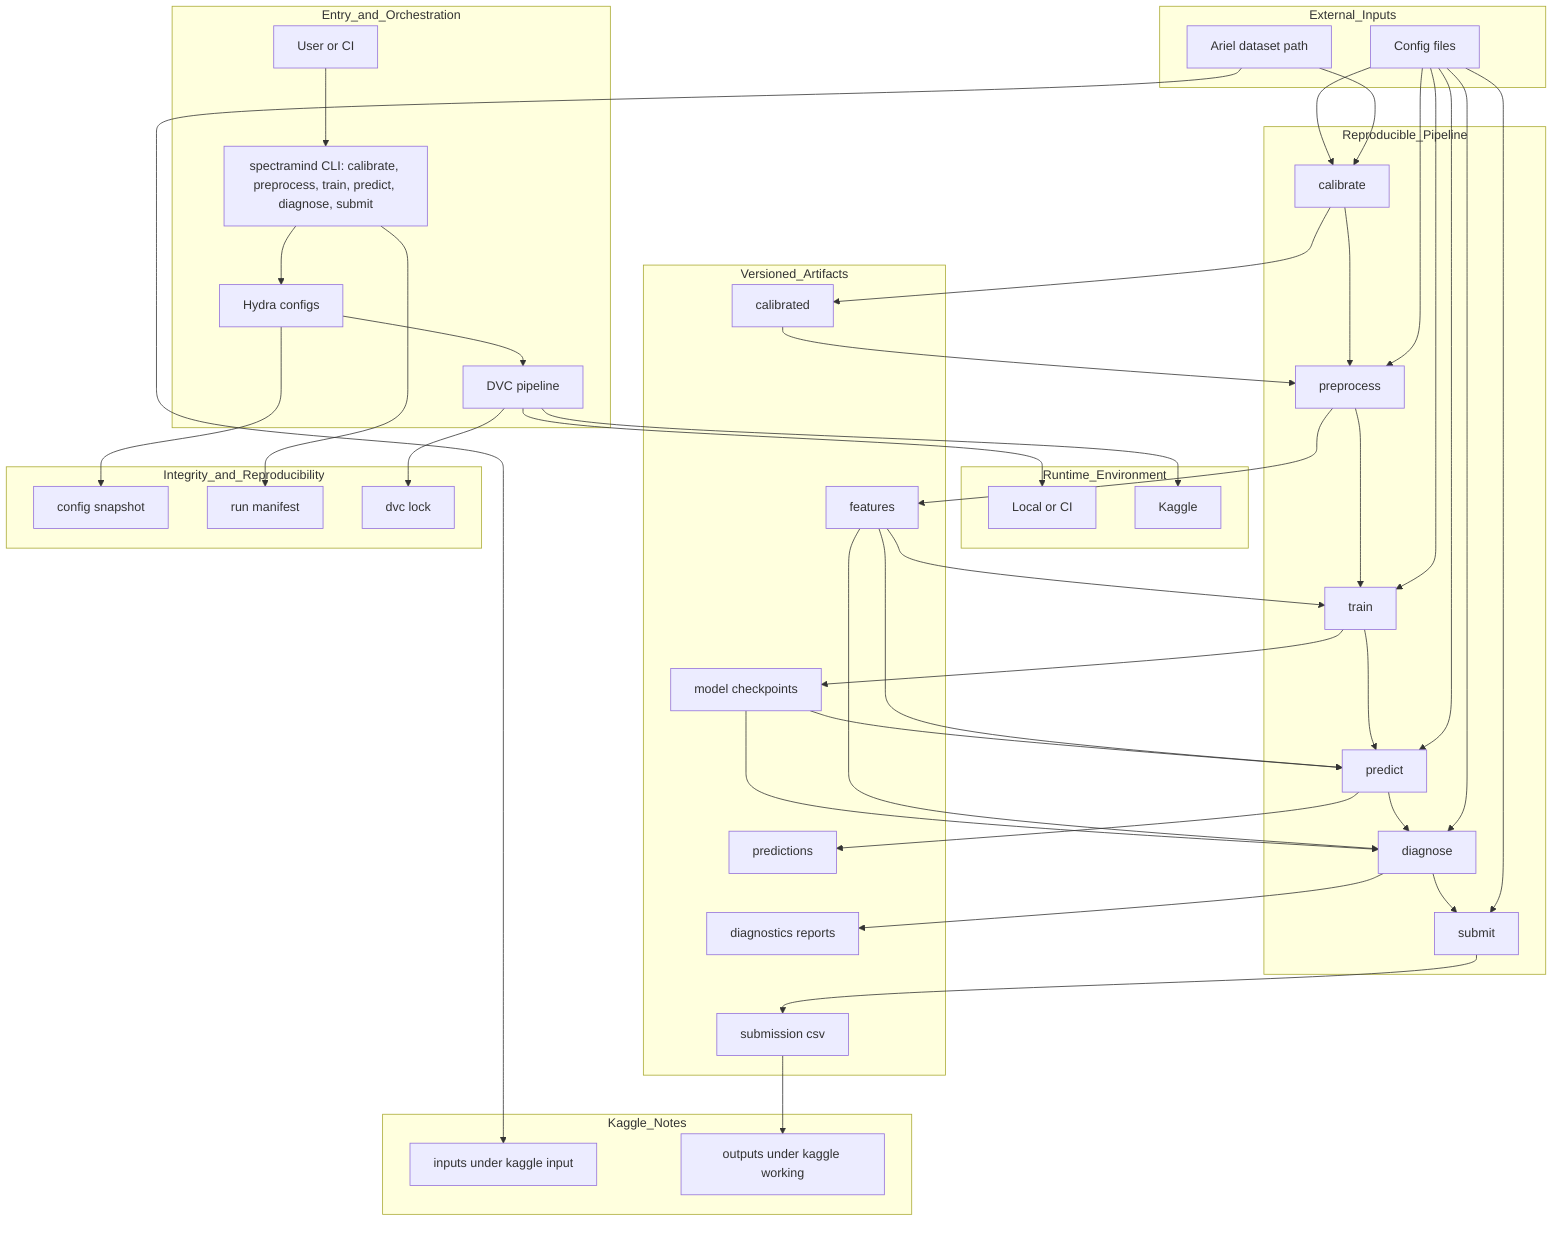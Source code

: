 %% SpectraMind V50 — End-to-End Pipeline (strict GitHub-safe)

flowchart TB

  %% Entry & Orchestration
  subgraph Entry_and_Orchestration
    direction TB
    UCI[User or CI]
    CLI[spectramind CLI: calibrate, preprocess, train, predict, diagnose, submit]
    HYDRA[Hydra configs]
    DVCCTL[DVC pipeline]
    UCI --> CLI --> HYDRA --> DVCCTL
  end

  %% Environment
  subgraph Runtime_Environment
    direction TB
    LOCAL[Local or CI]
    KAGGLE[Kaggle]
  end
  DVCCTL --> LOCAL
  DVCCTL --> KAGGLE

  %% External Inputs
  subgraph External_Inputs
    direction TB
    RAW[Ariel dataset path]
    CFG[Config files]
  end

  %% DVC Stages
  subgraph Reproducible_Pipeline
    direction TB
    Calib[calibrate]
    Prep[preprocess]
    Train[train]
    Predict[predict]
    Diagnose[diagnose]
    Submit[submit]
    Calib --> Prep --> Train --> Predict --> Diagnose --> Submit
  end

  %% Config into stages
  CFG --> Calib
  CFG --> Prep
  CFG --> Train
  CFG --> Predict
  CFG --> Diagnose
  CFG --> Submit

  %% Raw data into calibration
  RAW --> Calib

  %% Artifacts
  subgraph Versioned_Artifacts
    direction TB
    CALOUT[calibrated]
    FEAT[features]
    CKPT[model checkpoints]
    PRED[predictions]
    REP[diagnostics reports]
    SUBCSV[submission csv]
  end

  %% Stage outputs
  Calib --> CALOUT
  Prep --> FEAT
  Train --> CKPT
  Predict --> PRED
  Diagnose --> REP
  Submit --> SUBCSV

  %% Stage inputs from prior artifacts
  CALOUT --> Prep
  FEAT --> Train
  CKPT --> Predict
  FEAT --> Predict
  CKPT --> Diagnose
  FEAT --> Diagnose

  %% Kaggle specifics
  subgraph Kaggle_Notes
    direction TB
    KIN[inputs under kaggle input]
    KOUT[outputs under kaggle working]
  end
  RAW --> KIN
  SUBCSV --> KOUT

  %% Reproducibility
  subgraph Integrity_and_Reproducibility
    direction TB
    SNAP[config snapshot]
    JSONL[run manifest]
    DVCLOCK[dvc lock]
  end
  HYDRA --> SNAP
  DVCCTL --> DVCLOCK
  CLI --> JSONL